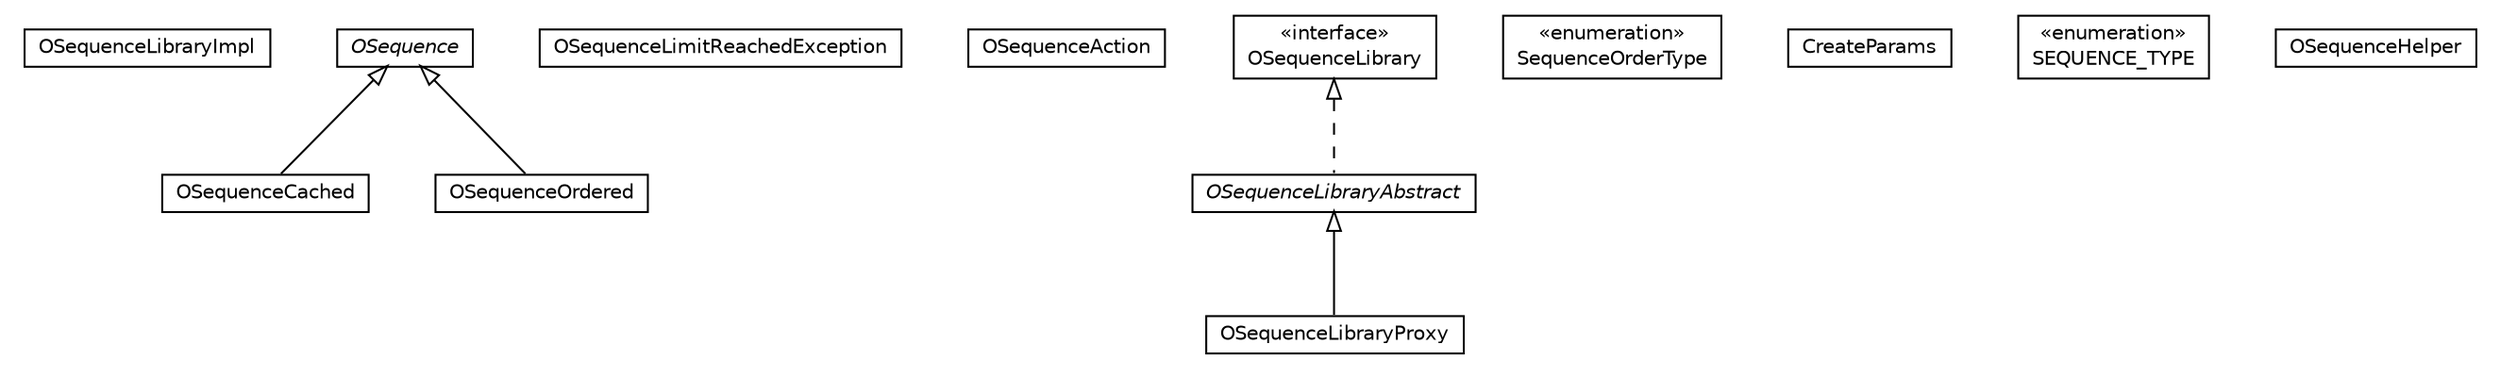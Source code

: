 #!/usr/local/bin/dot
#
# Class diagram 
# Generated by UMLGraph version R5_6-24-gf6e263 (http://www.umlgraph.org/)
#

digraph G {
	edge [fontname="Helvetica",fontsize=10,labelfontname="Helvetica",labelfontsize=10];
	node [fontname="Helvetica",fontsize=10,shape=plaintext];
	nodesep=0.25;
	ranksep=0.5;
	// com.orientechnologies.orient.core.metadata.sequence.OSequenceLibraryImpl
	c130109 [label=<<table title="com.orientechnologies.orient.core.metadata.sequence.OSequenceLibraryImpl" border="0" cellborder="1" cellspacing="0" cellpadding="2" port="p" href="./OSequenceLibraryImpl.html">
		<tr><td><table border="0" cellspacing="0" cellpadding="1">
<tr><td align="center" balign="center"> OSequenceLibraryImpl </td></tr>
		</table></td></tr>
		</table>>, URL="./OSequenceLibraryImpl.html", fontname="Helvetica", fontcolor="black", fontsize=10.0];
	// com.orientechnologies.orient.core.metadata.sequence.OSequenceCached
	c130110 [label=<<table title="com.orientechnologies.orient.core.metadata.sequence.OSequenceCached" border="0" cellborder="1" cellspacing="0" cellpadding="2" port="p" href="./OSequenceCached.html">
		<tr><td><table border="0" cellspacing="0" cellpadding="1">
<tr><td align="center" balign="center"> OSequenceCached </td></tr>
		</table></td></tr>
		</table>>, URL="./OSequenceCached.html", fontname="Helvetica", fontcolor="black", fontsize=10.0];
	// com.orientechnologies.orient.core.metadata.sequence.OSequenceOrdered
	c130111 [label=<<table title="com.orientechnologies.orient.core.metadata.sequence.OSequenceOrdered" border="0" cellborder="1" cellspacing="0" cellpadding="2" port="p" href="./OSequenceOrdered.html">
		<tr><td><table border="0" cellspacing="0" cellpadding="1">
<tr><td align="center" balign="center"> OSequenceOrdered </td></tr>
		</table></td></tr>
		</table>>, URL="./OSequenceOrdered.html", fontname="Helvetica", fontcolor="black", fontsize=10.0];
	// com.orientechnologies.orient.core.metadata.sequence.OSequenceLimitReachedException
	c130112 [label=<<table title="com.orientechnologies.orient.core.metadata.sequence.OSequenceLimitReachedException" border="0" cellborder="1" cellspacing="0" cellpadding="2" port="p" href="./OSequenceLimitReachedException.html">
		<tr><td><table border="0" cellspacing="0" cellpadding="1">
<tr><td align="center" balign="center"> OSequenceLimitReachedException </td></tr>
		</table></td></tr>
		</table>>, URL="./OSequenceLimitReachedException.html", fontname="Helvetica", fontcolor="black", fontsize=10.0];
	// com.orientechnologies.orient.core.metadata.sequence.OSequenceAction
	c130113 [label=<<table title="com.orientechnologies.orient.core.metadata.sequence.OSequenceAction" border="0" cellborder="1" cellspacing="0" cellpadding="2" port="p" href="./OSequenceAction.html">
		<tr><td><table border="0" cellspacing="0" cellpadding="1">
<tr><td align="center" balign="center"> OSequenceAction </td></tr>
		</table></td></tr>
		</table>>, URL="./OSequenceAction.html", fontname="Helvetica", fontcolor="black", fontsize=10.0];
	// com.orientechnologies.orient.core.metadata.sequence.OSequenceLibraryAbstract
	c130114 [label=<<table title="com.orientechnologies.orient.core.metadata.sequence.OSequenceLibraryAbstract" border="0" cellborder="1" cellspacing="0" cellpadding="2" port="p" href="./OSequenceLibraryAbstract.html">
		<tr><td><table border="0" cellspacing="0" cellpadding="1">
<tr><td align="center" balign="center"><font face="Helvetica-Oblique"> OSequenceLibraryAbstract </font></td></tr>
		</table></td></tr>
		</table>>, URL="./OSequenceLibraryAbstract.html", fontname="Helvetica", fontcolor="black", fontsize=10.0];
	// com.orientechnologies.orient.core.metadata.sequence.OSequenceLibraryProxy
	c130115 [label=<<table title="com.orientechnologies.orient.core.metadata.sequence.OSequenceLibraryProxy" border="0" cellborder="1" cellspacing="0" cellpadding="2" port="p" href="./OSequenceLibraryProxy.html">
		<tr><td><table border="0" cellspacing="0" cellpadding="1">
<tr><td align="center" balign="center"> OSequenceLibraryProxy </td></tr>
		</table></td></tr>
		</table>>, URL="./OSequenceLibraryProxy.html", fontname="Helvetica", fontcolor="black", fontsize=10.0];
	// com.orientechnologies.orient.core.metadata.sequence.SequenceOrderType
	c130116 [label=<<table title="com.orientechnologies.orient.core.metadata.sequence.SequenceOrderType" border="0" cellborder="1" cellspacing="0" cellpadding="2" port="p" href="./SequenceOrderType.html">
		<tr><td><table border="0" cellspacing="0" cellpadding="1">
<tr><td align="center" balign="center"> &#171;enumeration&#187; </td></tr>
<tr><td align="center" balign="center"> SequenceOrderType </td></tr>
		</table></td></tr>
		</table>>, URL="./SequenceOrderType.html", fontname="Helvetica", fontcolor="black", fontsize=10.0];
	// com.orientechnologies.orient.core.metadata.sequence.OSequenceLibrary
	c130117 [label=<<table title="com.orientechnologies.orient.core.metadata.sequence.OSequenceLibrary" border="0" cellborder="1" cellspacing="0" cellpadding="2" port="p" href="./OSequenceLibrary.html">
		<tr><td><table border="0" cellspacing="0" cellpadding="1">
<tr><td align="center" balign="center"> &#171;interface&#187; </td></tr>
<tr><td align="center" balign="center"> OSequenceLibrary </td></tr>
		</table></td></tr>
		</table>>, URL="./OSequenceLibrary.html", fontname="Helvetica", fontcolor="black", fontsize=10.0];
	// com.orientechnologies.orient.core.metadata.sequence.OSequence
	c130118 [label=<<table title="com.orientechnologies.orient.core.metadata.sequence.OSequence" border="0" cellborder="1" cellspacing="0" cellpadding="2" port="p" href="./OSequence.html">
		<tr><td><table border="0" cellspacing="0" cellpadding="1">
<tr><td align="center" balign="center"><font face="Helvetica-Oblique"> OSequence </font></td></tr>
		</table></td></tr>
		</table>>, URL="./OSequence.html", fontname="Helvetica", fontcolor="black", fontsize=10.0];
	// com.orientechnologies.orient.core.metadata.sequence.OSequence.CreateParams
	c130119 [label=<<table title="com.orientechnologies.orient.core.metadata.sequence.OSequence.CreateParams" border="0" cellborder="1" cellspacing="0" cellpadding="2" port="p" href="./OSequence.CreateParams.html">
		<tr><td><table border="0" cellspacing="0" cellpadding="1">
<tr><td align="center" balign="center"> CreateParams </td></tr>
		</table></td></tr>
		</table>>, URL="./OSequence.CreateParams.html", fontname="Helvetica", fontcolor="black", fontsize=10.0];
	// com.orientechnologies.orient.core.metadata.sequence.OSequence.SEQUENCE_TYPE
	c130120 [label=<<table title="com.orientechnologies.orient.core.metadata.sequence.OSequence.SEQUENCE_TYPE" border="0" cellborder="1" cellspacing="0" cellpadding="2" port="p" href="./OSequence.SEQUENCE_TYPE.html">
		<tr><td><table border="0" cellspacing="0" cellpadding="1">
<tr><td align="center" balign="center"> &#171;enumeration&#187; </td></tr>
<tr><td align="center" balign="center"> SEQUENCE_TYPE </td></tr>
		</table></td></tr>
		</table>>, URL="./OSequence.SEQUENCE_TYPE.html", fontname="Helvetica", fontcolor="black", fontsize=10.0];
	// com.orientechnologies.orient.core.metadata.sequence.OSequenceHelper
	c130121 [label=<<table title="com.orientechnologies.orient.core.metadata.sequence.OSequenceHelper" border="0" cellborder="1" cellspacing="0" cellpadding="2" port="p" href="./OSequenceHelper.html">
		<tr><td><table border="0" cellspacing="0" cellpadding="1">
<tr><td align="center" balign="center"> OSequenceHelper </td></tr>
		</table></td></tr>
		</table>>, URL="./OSequenceHelper.html", fontname="Helvetica", fontcolor="black", fontsize=10.0];
	//com.orientechnologies.orient.core.metadata.sequence.OSequenceCached extends com.orientechnologies.orient.core.metadata.sequence.OSequence
	c130118:p -> c130110:p [dir=back,arrowtail=empty];
	//com.orientechnologies.orient.core.metadata.sequence.OSequenceOrdered extends com.orientechnologies.orient.core.metadata.sequence.OSequence
	c130118:p -> c130111:p [dir=back,arrowtail=empty];
	//com.orientechnologies.orient.core.metadata.sequence.OSequenceLibraryAbstract implements com.orientechnologies.orient.core.metadata.sequence.OSequenceLibrary
	c130117:p -> c130114:p [dir=back,arrowtail=empty,style=dashed];
	//com.orientechnologies.orient.core.metadata.sequence.OSequenceLibraryProxy extends com.orientechnologies.orient.core.metadata.sequence.OSequenceLibraryAbstract
	c130114:p -> c130115:p [dir=back,arrowtail=empty];
}

